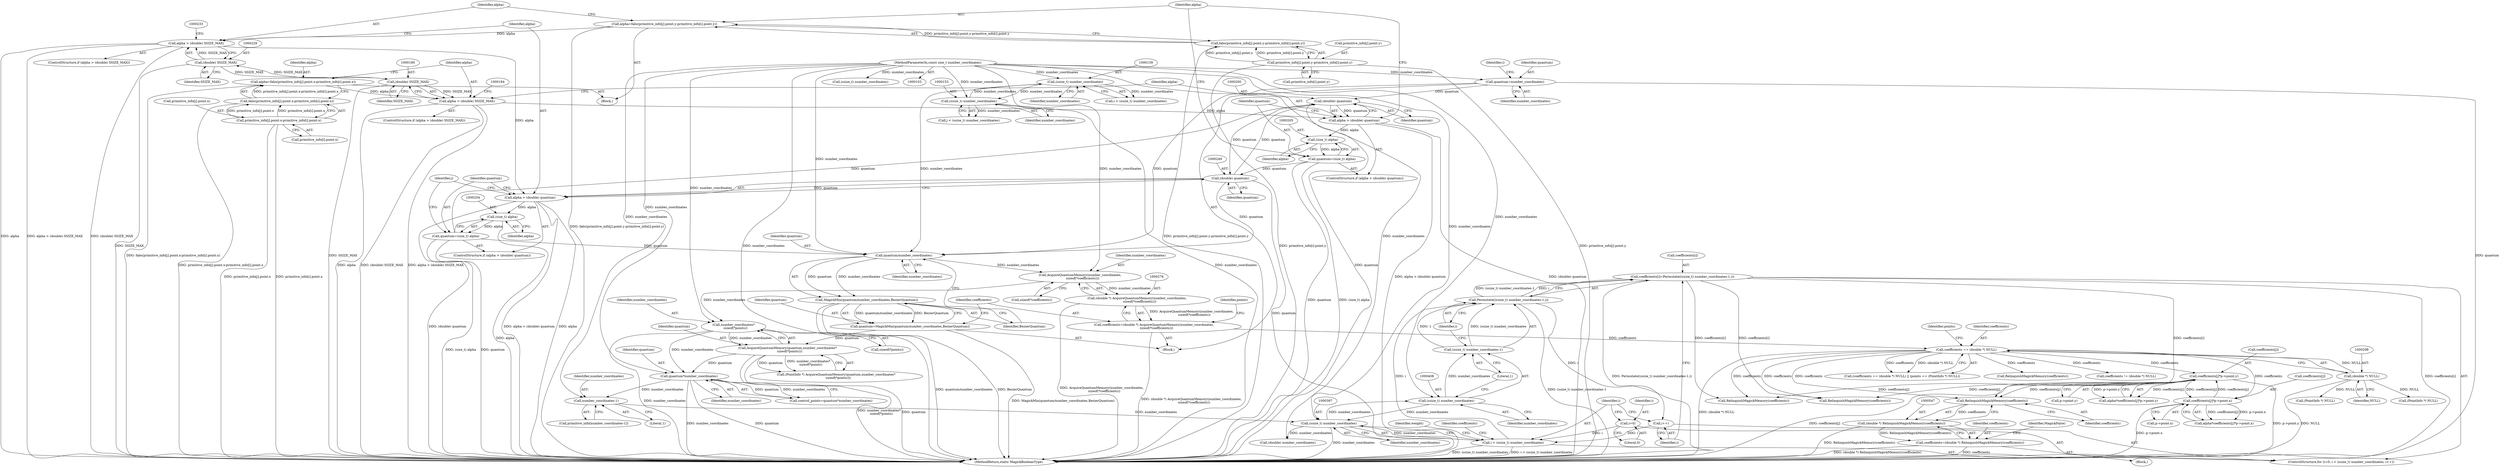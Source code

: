 digraph "0_ImageMagick_ecf7c6b288e11e7e7f75387c5e9e93e423b98397@pointer" {
"1000548" [label="(Call,RelinquishMagickMemory(coefficients))"];
"1000295" [label="(Call,coefficients == (double *) NULL)"];
"1000273" [label="(Call,coefficients=(double *) AcquireQuantumMemory(number_coordinates,\n     sizeof(*coefficients)))"];
"1000275" [label="(Call,(double *) AcquireQuantumMemory(number_coordinates,\n     sizeof(*coefficients)))"];
"1000277" [label="(Call,AcquireQuantumMemory(number_coordinates,\n     sizeof(*coefficients)))"];
"1000269" [label="(Call,quantum/number_coordinates)"];
"1000129" [label="(Call,quantum=number_coordinates)"];
"1000105" [label="(MethodParameterIn,const size_t number_coordinates)"];
"1000251" [label="(Call,quantum=(size_t) alpha)"];
"1000253" [label="(Call,(size_t) alpha)"];
"1000246" [label="(Call,alpha > (double) quantum)"];
"1000226" [label="(Call,alpha > (double) SSIZE_MAX)"];
"1000207" [label="(Call,alpha=fabs(primitive_info[j].point.y-primitive_info[i].point.y))"];
"1000209" [label="(Call,fabs(primitive_info[j].point.y-primitive_info[i].point.y))"];
"1000210" [label="(Call,primitive_info[j].point.y-primitive_info[i].point.y)"];
"1000228" [label="(Call,(double) SSIZE_MAX)"];
"1000179" [label="(Call,(double) SSIZE_MAX)"];
"1000248" [label="(Call,(double) quantum)"];
"1000199" [label="(Call,(double) quantum)"];
"1000202" [label="(Call,quantum=(size_t) alpha)"];
"1000204" [label="(Call,(size_t) alpha)"];
"1000197" [label="(Call,alpha > (double) quantum)"];
"1000177" [label="(Call,alpha > (double) SSIZE_MAX)"];
"1000158" [label="(Call,alpha=fabs(primitive_info[j].point.x-primitive_info[i].point.x))"];
"1000160" [label="(Call,fabs(primitive_info[j].point.x-primitive_info[i].point.x))"];
"1000161" [label="(Call,primitive_info[j].point.x-primitive_info[i].point.x)"];
"1000138" [label="(Call,(ssize_t) number_coordinates)"];
"1000152" [label="(Call,(ssize_t) number_coordinates)"];
"1000297" [label="(Call,(double *) NULL)"];
"1000401" [label="(Call,coefficients[i]=Permutate((ssize_t) number_coordinates-1,i))"];
"1000405" [label="(Call,Permutate((ssize_t) number_coordinates-1,i))"];
"1000406" [label="(Call,(ssize_t) number_coordinates-1)"];
"1000407" [label="(Call,(ssize_t) number_coordinates)"];
"1000396" [label="(Call,(ssize_t) number_coordinates)"];
"1000386" [label="(Call,number_coordinates-1)"];
"1000345" [label="(Call,quantum*number_coordinates)"];
"1000286" [label="(Call,AcquireQuantumMemory(quantum,number_coordinates*\n    sizeof(*points)))"];
"1000266" [label="(Call,quantum=MagickMin(quantum/number_coordinates,BezierQuantum))"];
"1000268" [label="(Call,MagickMin(quantum/number_coordinates,BezierQuantum))"];
"1000288" [label="(Call,number_coordinates*\n    sizeof(*points))"];
"1000394" [label="(Call,i < (ssize_t) number_coordinates)"];
"1000391" [label="(Call,i=0)"];
"1000399" [label="(Call,i++)"];
"1000486" [label="(Call,coefficients[j]*p->point.y)"];
"1000471" [label="(Call,coefficients[j]*p->point.x)"];
"1000546" [label="(Call,(double *) RelinquishMagickMemory(coefficients))"];
"1000544" [label="(Call,coefficients=(double *) RelinquishMagickMemory(coefficients))"];
"1000131" [label="(Identifier,number_coordinates)"];
"1000471" [label="(Call,coefficients[j]*p->point.x)"];
"1000343" [label="(Call,control_points=quantum*number_coordinates)"];
"1000347" [label="(Identifier,number_coordinates)"];
"1000390" [label="(ControlStructure,for (i=0; i < (ssize_t) number_coordinates; i++))"];
"1000413" [label="(Identifier,weight)"];
"1000290" [label="(Call,sizeof(*points))"];
"1000206" [label="(Identifier,alpha)"];
"1000410" [label="(Literal,1)"];
"1000198" [label="(Identifier,alpha)"];
"1000159" [label="(Identifier,alpha)"];
"1000248" [label="(Call,(double) quantum)"];
"1000295" [label="(Call,coefficients == (double *) NULL)"];
"1000388" [label="(Literal,1)"];
"1000247" [label="(Identifier,alpha)"];
"1000138" [label="(Call,(ssize_t) number_coordinates)"];
"1000634" [label="(MethodReturn,static MagickBooleanType)"];
"1000250" [label="(Identifier,quantum)"];
"1000271" [label="(Identifier,number_coordinates)"];
"1000208" [label="(Identifier,alpha)"];
"1000169" [label="(Call,primitive_info[i].point.x)"];
"1000253" [label="(Call,(size_t) alpha)"];
"1000309" [label="(Call,(PointInfo *) NULL)"];
"1000105" [label="(MethodParameterIn,const size_t number_coordinates)"];
"1000286" [label="(Call,AcquireQuantumMemory(quantum,number_coordinates*\n    sizeof(*points)))"];
"1000228" [label="(Call,(double) SSIZE_MAX)"];
"1000296" [label="(Identifier,coefficients)"];
"1000345" [label="(Call,quantum*number_coordinates)"];
"1000176" [label="(ControlStructure,if (alpha > (double) SSIZE_MAX))"];
"1000268" [label="(Call,MagickMin(quantum/number_coordinates,BezierQuantum))"];
"1000407" [label="(Call,(ssize_t) number_coordinates)"];
"1000400" [label="(Identifier,i)"];
"1000289" [label="(Identifier,number_coordinates)"];
"1000204" [label="(Call,(size_t) alpha)"];
"1000574" [label="(Call,RelinquishMagickMemory(coefficients))"];
"1000475" [label="(Call,p->point.x)"];
"1000393" [label="(Literal,0)"];
"1000546" [label="(Call,(double *) RelinquishMagickMemory(coefficients))"];
"1000548" [label="(Call,RelinquishMagickMemory(coefficients))"];
"1000211" [label="(Call,primitive_info[j].point.y)"];
"1000391" [label="(Call,i=0)"];
"1000299" [label="(Identifier,NULL)"];
"1000278" [label="(Identifier,number_coordinates)"];
"1000630" [label="(Call,RelinquishMagickMemory(coefficients))"];
"1000399" [label="(Call,i++)"];
"1000283" [label="(Identifier,points)"];
"1000251" [label="(Call,quantum=(size_t) alpha)"];
"1000178" [label="(Identifier,alpha)"];
"1000255" [label="(Identifier,alpha)"];
"1000230" [label="(Identifier,SSIZE_MAX)"];
"1000294" [label="(Call,(coefficients == (double *) NULL) || (points == (PointInfo *) NULL))"];
"1000409" [label="(Identifier,number_coordinates)"];
"1000158" [label="(Call,alpha=fabs(primitive_info[j].point.x-primitive_info[i].point.x))"];
"1000545" [label="(Identifier,coefficients)"];
"1000207" [label="(Call,alpha=fabs(primitive_info[j].point.y-primitive_info[i].point.y))"];
"1000490" [label="(Call,p->point.y)"];
"1000469" [label="(Call,alpha*coefficients[j]*p->point.x)"];
"1000301" [label="(Identifier,points)"];
"1000267" [label="(Identifier,quantum)"];
"1000252" [label="(Identifier,quantum)"];
"1000472" [label="(Call,coefficients[j])"];
"1000130" [label="(Identifier,quantum)"];
"1000367" [label="(Call,RelinquishMagickMemory(coefficients))"];
"1000398" [label="(Identifier,number_coordinates)"];
"1000270" [label="(Identifier,quantum)"];
"1000160" [label="(Call,fabs(primitive_info[j].point.x-primitive_info[i].point.x))"];
"1000134" [label="(Identifier,i)"];
"1000272" [label="(Identifier,BezierQuantum)"];
"1000209" [label="(Call,fabs(primitive_info[j].point.y-primitive_info[i].point.y))"];
"1000411" [label="(Identifier,i)"];
"1000394" [label="(Call,i < (ssize_t) number_coordinates)"];
"1000484" [label="(Call,alpha*coefficients[j]*p->point.y)"];
"1000549" [label="(Identifier,coefficients)"];
"1000401" [label="(Call,coefficients[i]=Permutate((ssize_t) number_coordinates-1,i))"];
"1000162" [label="(Call,primitive_info[j].point.x)"];
"1000387" [label="(Identifier,number_coordinates)"];
"1000392" [label="(Identifier,i)"];
"1000537" [label="(Block,)"];
"1000152" [label="(Call,(ssize_t) number_coordinates)"];
"1000201" [label="(Identifier,quantum)"];
"1000384" [label="(Call,primitive_info[number_coordinates-1])"];
"1000177" [label="(Call,alpha > (double) SSIZE_MAX)"];
"1000203" [label="(Identifier,quantum)"];
"1000279" [label="(Call,sizeof(*coefficients))"];
"1000218" [label="(Call,primitive_info[i].point.y)"];
"1000140" [label="(Identifier,number_coordinates)"];
"1000284" [label="(Call,(PointInfo *) AcquireQuantumMemory(quantum,number_coordinates*\n    sizeof(*points)))"];
"1000403" [label="(Identifier,coefficients)"];
"1000487" [label="(Call,coefficients[j])"];
"1000405" [label="(Call,Permutate((ssize_t) number_coordinates-1,i))"];
"1000287" [label="(Identifier,quantum)"];
"1000179" [label="(Call,(double) SSIZE_MAX)"];
"1000449" [label="(Call,(double) number_coordinates)"];
"1000269" [label="(Call,quantum/number_coordinates)"];
"1000245" [label="(ControlStructure,if (alpha > (double) quantum))"];
"1000386" [label="(Call,number_coordinates-1)"];
"1000197" [label="(Call,alpha > (double) quantum)"];
"1000302" [label="(Call,(PointInfo *) NULL)"];
"1000406" [label="(Call,(ssize_t) number_coordinates-1)"];
"1000459" [label="(Call,(ssize_t) number_coordinates)"];
"1000226" [label="(Call,alpha > (double) SSIZE_MAX)"];
"1000161" [label="(Call,primitive_info[j].point.x-primitive_info[i].point.x)"];
"1000396" [label="(Call,(ssize_t) number_coordinates)"];
"1000129" [label="(Call,quantum=number_coordinates)"];
"1000274" [label="(Identifier,coefficients)"];
"1000154" [label="(Identifier,number_coordinates)"];
"1000277" [label="(Call,AcquireQuantumMemory(number_coordinates,\n     sizeof(*coefficients)))"];
"1000210" [label="(Call,primitive_info[j].point.y-primitive_info[i].point.y)"];
"1000181" [label="(Identifier,SSIZE_MAX)"];
"1000273" [label="(Call,coefficients=(double *) AcquireQuantumMemory(number_coordinates,\n     sizeof(*coefficients)))"];
"1000402" [label="(Call,coefficients[i])"];
"1000202" [label="(Call,quantum=(size_t) alpha)"];
"1000106" [label="(Block,)"];
"1000266" [label="(Call,quantum=MagickMin(quantum/number_coordinates,BezierQuantum))"];
"1000297" [label="(Call,(double *) NULL)"];
"1000199" [label="(Call,(double) quantum)"];
"1000395" [label="(Identifier,i)"];
"1000551" [label="(Identifier,MagickFalse)"];
"1000486" [label="(Call,coefficients[j]*p->point.y)"];
"1000227" [label="(Identifier,alpha)"];
"1000319" [label="(Call,coefficients != (double *) NULL)"];
"1000346" [label="(Identifier,quantum)"];
"1000150" [label="(Call,j < (ssize_t) number_coordinates)"];
"1000275" [label="(Call,(double *) AcquireQuantumMemory(number_coordinates,\n     sizeof(*coefficients)))"];
"1000157" [label="(Block,)"];
"1000225" [label="(ControlStructure,if (alpha > (double) SSIZE_MAX))"];
"1000156" [label="(Identifier,j)"];
"1000246" [label="(Call,alpha > (double) quantum)"];
"1000544" [label="(Call,coefficients=(double *) RelinquishMagickMemory(coefficients))"];
"1000196" [label="(ControlStructure,if (alpha > (double) quantum))"];
"1000288" [label="(Call,number_coordinates*\n    sizeof(*points))"];
"1000136" [label="(Call,i < (ssize_t) number_coordinates)"];
"1000548" -> "1000546"  [label="AST: "];
"1000548" -> "1000549"  [label="CFG: "];
"1000549" -> "1000548"  [label="AST: "];
"1000546" -> "1000548"  [label="CFG: "];
"1000548" -> "1000546"  [label="DDG: coefficients"];
"1000295" -> "1000548"  [label="DDG: coefficients"];
"1000401" -> "1000548"  [label="DDG: coefficients[i]"];
"1000486" -> "1000548"  [label="DDG: coefficients[j]"];
"1000295" -> "1000294"  [label="AST: "];
"1000295" -> "1000297"  [label="CFG: "];
"1000296" -> "1000295"  [label="AST: "];
"1000297" -> "1000295"  [label="AST: "];
"1000301" -> "1000295"  [label="CFG: "];
"1000294" -> "1000295"  [label="CFG: "];
"1000295" -> "1000634"  [label="DDG: (double *) NULL"];
"1000295" -> "1000294"  [label="DDG: coefficients"];
"1000295" -> "1000294"  [label="DDG: (double *) NULL"];
"1000273" -> "1000295"  [label="DDG: coefficients"];
"1000297" -> "1000295"  [label="DDG: NULL"];
"1000295" -> "1000319"  [label="DDG: coefficients"];
"1000295" -> "1000367"  [label="DDG: coefficients"];
"1000295" -> "1000471"  [label="DDG: coefficients"];
"1000295" -> "1000486"  [label="DDG: coefficients"];
"1000295" -> "1000574"  [label="DDG: coefficients"];
"1000295" -> "1000630"  [label="DDG: coefficients"];
"1000273" -> "1000106"  [label="AST: "];
"1000273" -> "1000275"  [label="CFG: "];
"1000274" -> "1000273"  [label="AST: "];
"1000275" -> "1000273"  [label="AST: "];
"1000283" -> "1000273"  [label="CFG: "];
"1000273" -> "1000634"  [label="DDG: (double *) AcquireQuantumMemory(number_coordinates,\n     sizeof(*coefficients))"];
"1000275" -> "1000273"  [label="DDG: AcquireQuantumMemory(number_coordinates,\n     sizeof(*coefficients))"];
"1000275" -> "1000277"  [label="CFG: "];
"1000276" -> "1000275"  [label="AST: "];
"1000277" -> "1000275"  [label="AST: "];
"1000275" -> "1000634"  [label="DDG: AcquireQuantumMemory(number_coordinates,\n     sizeof(*coefficients))"];
"1000277" -> "1000275"  [label="DDG: number_coordinates"];
"1000277" -> "1000279"  [label="CFG: "];
"1000278" -> "1000277"  [label="AST: "];
"1000279" -> "1000277"  [label="AST: "];
"1000269" -> "1000277"  [label="DDG: number_coordinates"];
"1000105" -> "1000277"  [label="DDG: number_coordinates"];
"1000277" -> "1000288"  [label="DDG: number_coordinates"];
"1000269" -> "1000268"  [label="AST: "];
"1000269" -> "1000271"  [label="CFG: "];
"1000270" -> "1000269"  [label="AST: "];
"1000271" -> "1000269"  [label="AST: "];
"1000272" -> "1000269"  [label="CFG: "];
"1000269" -> "1000268"  [label="DDG: quantum"];
"1000269" -> "1000268"  [label="DDG: number_coordinates"];
"1000129" -> "1000269"  [label="DDG: quantum"];
"1000251" -> "1000269"  [label="DDG: quantum"];
"1000248" -> "1000269"  [label="DDG: quantum"];
"1000138" -> "1000269"  [label="DDG: number_coordinates"];
"1000105" -> "1000269"  [label="DDG: number_coordinates"];
"1000129" -> "1000106"  [label="AST: "];
"1000129" -> "1000131"  [label="CFG: "];
"1000130" -> "1000129"  [label="AST: "];
"1000131" -> "1000129"  [label="AST: "];
"1000134" -> "1000129"  [label="CFG: "];
"1000129" -> "1000634"  [label="DDG: quantum"];
"1000105" -> "1000129"  [label="DDG: number_coordinates"];
"1000129" -> "1000199"  [label="DDG: quantum"];
"1000105" -> "1000103"  [label="AST: "];
"1000105" -> "1000634"  [label="DDG: number_coordinates"];
"1000105" -> "1000138"  [label="DDG: number_coordinates"];
"1000105" -> "1000152"  [label="DDG: number_coordinates"];
"1000105" -> "1000288"  [label="DDG: number_coordinates"];
"1000105" -> "1000345"  [label="DDG: number_coordinates"];
"1000105" -> "1000386"  [label="DDG: number_coordinates"];
"1000105" -> "1000396"  [label="DDG: number_coordinates"];
"1000105" -> "1000407"  [label="DDG: number_coordinates"];
"1000105" -> "1000449"  [label="DDG: number_coordinates"];
"1000105" -> "1000459"  [label="DDG: number_coordinates"];
"1000251" -> "1000245"  [label="AST: "];
"1000251" -> "1000253"  [label="CFG: "];
"1000252" -> "1000251"  [label="AST: "];
"1000253" -> "1000251"  [label="AST: "];
"1000156" -> "1000251"  [label="CFG: "];
"1000251" -> "1000634"  [label="DDG: (size_t) alpha"];
"1000251" -> "1000634"  [label="DDG: quantum"];
"1000251" -> "1000199"  [label="DDG: quantum"];
"1000253" -> "1000251"  [label="DDG: alpha"];
"1000253" -> "1000255"  [label="CFG: "];
"1000254" -> "1000253"  [label="AST: "];
"1000255" -> "1000253"  [label="AST: "];
"1000253" -> "1000634"  [label="DDG: alpha"];
"1000246" -> "1000253"  [label="DDG: alpha"];
"1000246" -> "1000245"  [label="AST: "];
"1000246" -> "1000248"  [label="CFG: "];
"1000247" -> "1000246"  [label="AST: "];
"1000248" -> "1000246"  [label="AST: "];
"1000252" -> "1000246"  [label="CFG: "];
"1000156" -> "1000246"  [label="CFG: "];
"1000246" -> "1000634"  [label="DDG: (double) quantum"];
"1000246" -> "1000634"  [label="DDG: alpha > (double) quantum"];
"1000246" -> "1000634"  [label="DDG: alpha"];
"1000226" -> "1000246"  [label="DDG: alpha"];
"1000248" -> "1000246"  [label="DDG: quantum"];
"1000226" -> "1000225"  [label="AST: "];
"1000226" -> "1000228"  [label="CFG: "];
"1000227" -> "1000226"  [label="AST: "];
"1000228" -> "1000226"  [label="AST: "];
"1000233" -> "1000226"  [label="CFG: "];
"1000247" -> "1000226"  [label="CFG: "];
"1000226" -> "1000634"  [label="DDG: alpha"];
"1000226" -> "1000634"  [label="DDG: alpha > (double) SSIZE_MAX"];
"1000226" -> "1000634"  [label="DDG: (double) SSIZE_MAX"];
"1000207" -> "1000226"  [label="DDG: alpha"];
"1000228" -> "1000226"  [label="DDG: SSIZE_MAX"];
"1000207" -> "1000157"  [label="AST: "];
"1000207" -> "1000209"  [label="CFG: "];
"1000208" -> "1000207"  [label="AST: "];
"1000209" -> "1000207"  [label="AST: "];
"1000227" -> "1000207"  [label="CFG: "];
"1000207" -> "1000634"  [label="DDG: fabs(primitive_info[j].point.y-primitive_info[i].point.y)"];
"1000209" -> "1000207"  [label="DDG: primitive_info[j].point.y-primitive_info[i].point.y"];
"1000209" -> "1000210"  [label="CFG: "];
"1000210" -> "1000209"  [label="AST: "];
"1000209" -> "1000634"  [label="DDG: primitive_info[j].point.y-primitive_info[i].point.y"];
"1000210" -> "1000209"  [label="DDG: primitive_info[j].point.y"];
"1000210" -> "1000209"  [label="DDG: primitive_info[i].point.y"];
"1000210" -> "1000218"  [label="CFG: "];
"1000211" -> "1000210"  [label="AST: "];
"1000218" -> "1000210"  [label="AST: "];
"1000210" -> "1000634"  [label="DDG: primitive_info[i].point.y"];
"1000210" -> "1000634"  [label="DDG: primitive_info[j].point.y"];
"1000228" -> "1000230"  [label="CFG: "];
"1000229" -> "1000228"  [label="AST: "];
"1000230" -> "1000228"  [label="AST: "];
"1000228" -> "1000634"  [label="DDG: SSIZE_MAX"];
"1000228" -> "1000179"  [label="DDG: SSIZE_MAX"];
"1000179" -> "1000228"  [label="DDG: SSIZE_MAX"];
"1000179" -> "1000177"  [label="AST: "];
"1000179" -> "1000181"  [label="CFG: "];
"1000180" -> "1000179"  [label="AST: "];
"1000181" -> "1000179"  [label="AST: "];
"1000177" -> "1000179"  [label="CFG: "];
"1000179" -> "1000634"  [label="DDG: SSIZE_MAX"];
"1000179" -> "1000177"  [label="DDG: SSIZE_MAX"];
"1000248" -> "1000250"  [label="CFG: "];
"1000249" -> "1000248"  [label="AST: "];
"1000250" -> "1000248"  [label="AST: "];
"1000248" -> "1000634"  [label="DDG: quantum"];
"1000248" -> "1000199"  [label="DDG: quantum"];
"1000199" -> "1000248"  [label="DDG: quantum"];
"1000202" -> "1000248"  [label="DDG: quantum"];
"1000199" -> "1000197"  [label="AST: "];
"1000199" -> "1000201"  [label="CFG: "];
"1000200" -> "1000199"  [label="AST: "];
"1000201" -> "1000199"  [label="AST: "];
"1000197" -> "1000199"  [label="CFG: "];
"1000199" -> "1000634"  [label="DDG: quantum"];
"1000199" -> "1000197"  [label="DDG: quantum"];
"1000202" -> "1000196"  [label="AST: "];
"1000202" -> "1000204"  [label="CFG: "];
"1000203" -> "1000202"  [label="AST: "];
"1000204" -> "1000202"  [label="AST: "];
"1000208" -> "1000202"  [label="CFG: "];
"1000202" -> "1000634"  [label="DDG: quantum"];
"1000202" -> "1000634"  [label="DDG: (size_t) alpha"];
"1000204" -> "1000202"  [label="DDG: alpha"];
"1000204" -> "1000206"  [label="CFG: "];
"1000205" -> "1000204"  [label="AST: "];
"1000206" -> "1000204"  [label="AST: "];
"1000197" -> "1000204"  [label="DDG: alpha"];
"1000197" -> "1000196"  [label="AST: "];
"1000198" -> "1000197"  [label="AST: "];
"1000203" -> "1000197"  [label="CFG: "];
"1000208" -> "1000197"  [label="CFG: "];
"1000197" -> "1000634"  [label="DDG: alpha > (double) quantum"];
"1000197" -> "1000634"  [label="DDG: (double) quantum"];
"1000177" -> "1000197"  [label="DDG: alpha"];
"1000177" -> "1000176"  [label="AST: "];
"1000178" -> "1000177"  [label="AST: "];
"1000184" -> "1000177"  [label="CFG: "];
"1000198" -> "1000177"  [label="CFG: "];
"1000177" -> "1000634"  [label="DDG: alpha"];
"1000177" -> "1000634"  [label="DDG: (double) SSIZE_MAX"];
"1000177" -> "1000634"  [label="DDG: alpha > (double) SSIZE_MAX"];
"1000158" -> "1000177"  [label="DDG: alpha"];
"1000158" -> "1000157"  [label="AST: "];
"1000158" -> "1000160"  [label="CFG: "];
"1000159" -> "1000158"  [label="AST: "];
"1000160" -> "1000158"  [label="AST: "];
"1000178" -> "1000158"  [label="CFG: "];
"1000158" -> "1000634"  [label="DDG: fabs(primitive_info[j].point.x-primitive_info[i].point.x)"];
"1000160" -> "1000158"  [label="DDG: primitive_info[j].point.x-primitive_info[i].point.x"];
"1000160" -> "1000161"  [label="CFG: "];
"1000161" -> "1000160"  [label="AST: "];
"1000160" -> "1000634"  [label="DDG: primitive_info[j].point.x-primitive_info[i].point.x"];
"1000161" -> "1000160"  [label="DDG: primitive_info[j].point.x"];
"1000161" -> "1000160"  [label="DDG: primitive_info[i].point.x"];
"1000161" -> "1000169"  [label="CFG: "];
"1000162" -> "1000161"  [label="AST: "];
"1000169" -> "1000161"  [label="AST: "];
"1000161" -> "1000634"  [label="DDG: primitive_info[i].point.x"];
"1000161" -> "1000634"  [label="DDG: primitive_info[j].point.x"];
"1000138" -> "1000136"  [label="AST: "];
"1000138" -> "1000140"  [label="CFG: "];
"1000139" -> "1000138"  [label="AST: "];
"1000140" -> "1000138"  [label="AST: "];
"1000136" -> "1000138"  [label="CFG: "];
"1000138" -> "1000136"  [label="DDG: number_coordinates"];
"1000152" -> "1000138"  [label="DDG: number_coordinates"];
"1000138" -> "1000152"  [label="DDG: number_coordinates"];
"1000152" -> "1000150"  [label="AST: "];
"1000152" -> "1000154"  [label="CFG: "];
"1000153" -> "1000152"  [label="AST: "];
"1000154" -> "1000152"  [label="AST: "];
"1000150" -> "1000152"  [label="CFG: "];
"1000152" -> "1000634"  [label="DDG: number_coordinates"];
"1000152" -> "1000150"  [label="DDG: number_coordinates"];
"1000297" -> "1000299"  [label="CFG: "];
"1000298" -> "1000297"  [label="AST: "];
"1000299" -> "1000297"  [label="AST: "];
"1000297" -> "1000634"  [label="DDG: NULL"];
"1000297" -> "1000302"  [label="DDG: NULL"];
"1000297" -> "1000309"  [label="DDG: NULL"];
"1000401" -> "1000390"  [label="AST: "];
"1000401" -> "1000405"  [label="CFG: "];
"1000402" -> "1000401"  [label="AST: "];
"1000405" -> "1000401"  [label="AST: "];
"1000400" -> "1000401"  [label="CFG: "];
"1000401" -> "1000634"  [label="DDG: Permutate((ssize_t) number_coordinates-1,i)"];
"1000401" -> "1000634"  [label="DDG: coefficients[i]"];
"1000405" -> "1000401"  [label="DDG: (ssize_t) number_coordinates-1"];
"1000405" -> "1000401"  [label="DDG: i"];
"1000401" -> "1000574"  [label="DDG: coefficients[i]"];
"1000401" -> "1000630"  [label="DDG: coefficients[i]"];
"1000405" -> "1000411"  [label="CFG: "];
"1000406" -> "1000405"  [label="AST: "];
"1000411" -> "1000405"  [label="AST: "];
"1000405" -> "1000634"  [label="DDG: (ssize_t) number_coordinates-1"];
"1000405" -> "1000399"  [label="DDG: i"];
"1000406" -> "1000405"  [label="DDG: (ssize_t) number_coordinates"];
"1000406" -> "1000405"  [label="DDG: 1"];
"1000394" -> "1000405"  [label="DDG: i"];
"1000406" -> "1000410"  [label="CFG: "];
"1000407" -> "1000406"  [label="AST: "];
"1000410" -> "1000406"  [label="AST: "];
"1000411" -> "1000406"  [label="CFG: "];
"1000407" -> "1000406"  [label="DDG: number_coordinates"];
"1000407" -> "1000409"  [label="CFG: "];
"1000408" -> "1000407"  [label="AST: "];
"1000409" -> "1000407"  [label="AST: "];
"1000410" -> "1000407"  [label="CFG: "];
"1000407" -> "1000396"  [label="DDG: number_coordinates"];
"1000396" -> "1000407"  [label="DDG: number_coordinates"];
"1000396" -> "1000394"  [label="AST: "];
"1000396" -> "1000398"  [label="CFG: "];
"1000397" -> "1000396"  [label="AST: "];
"1000398" -> "1000396"  [label="AST: "];
"1000394" -> "1000396"  [label="CFG: "];
"1000396" -> "1000634"  [label="DDG: number_coordinates"];
"1000396" -> "1000394"  [label="DDG: number_coordinates"];
"1000386" -> "1000396"  [label="DDG: number_coordinates"];
"1000396" -> "1000449"  [label="DDG: number_coordinates"];
"1000386" -> "1000384"  [label="AST: "];
"1000386" -> "1000388"  [label="CFG: "];
"1000387" -> "1000386"  [label="AST: "];
"1000388" -> "1000386"  [label="AST: "];
"1000384" -> "1000386"  [label="CFG: "];
"1000345" -> "1000386"  [label="DDG: number_coordinates"];
"1000345" -> "1000343"  [label="AST: "];
"1000345" -> "1000347"  [label="CFG: "];
"1000346" -> "1000345"  [label="AST: "];
"1000347" -> "1000345"  [label="AST: "];
"1000343" -> "1000345"  [label="CFG: "];
"1000345" -> "1000634"  [label="DDG: number_coordinates"];
"1000345" -> "1000634"  [label="DDG: quantum"];
"1000345" -> "1000343"  [label="DDG: quantum"];
"1000345" -> "1000343"  [label="DDG: number_coordinates"];
"1000286" -> "1000345"  [label="DDG: quantum"];
"1000288" -> "1000345"  [label="DDG: number_coordinates"];
"1000286" -> "1000284"  [label="AST: "];
"1000286" -> "1000288"  [label="CFG: "];
"1000287" -> "1000286"  [label="AST: "];
"1000288" -> "1000286"  [label="AST: "];
"1000284" -> "1000286"  [label="CFG: "];
"1000286" -> "1000634"  [label="DDG: quantum"];
"1000286" -> "1000634"  [label="DDG: number_coordinates*\n    sizeof(*points)"];
"1000286" -> "1000284"  [label="DDG: quantum"];
"1000286" -> "1000284"  [label="DDG: number_coordinates*\n    sizeof(*points)"];
"1000266" -> "1000286"  [label="DDG: quantum"];
"1000288" -> "1000286"  [label="DDG: number_coordinates"];
"1000266" -> "1000106"  [label="AST: "];
"1000266" -> "1000268"  [label="CFG: "];
"1000267" -> "1000266"  [label="AST: "];
"1000268" -> "1000266"  [label="AST: "];
"1000274" -> "1000266"  [label="CFG: "];
"1000266" -> "1000634"  [label="DDG: MagickMin(quantum/number_coordinates,BezierQuantum)"];
"1000268" -> "1000266"  [label="DDG: quantum/number_coordinates"];
"1000268" -> "1000266"  [label="DDG: BezierQuantum"];
"1000268" -> "1000272"  [label="CFG: "];
"1000272" -> "1000268"  [label="AST: "];
"1000268" -> "1000634"  [label="DDG: quantum/number_coordinates"];
"1000268" -> "1000634"  [label="DDG: BezierQuantum"];
"1000288" -> "1000290"  [label="CFG: "];
"1000289" -> "1000288"  [label="AST: "];
"1000290" -> "1000288"  [label="AST: "];
"1000288" -> "1000634"  [label="DDG: number_coordinates"];
"1000394" -> "1000390"  [label="AST: "];
"1000395" -> "1000394"  [label="AST: "];
"1000403" -> "1000394"  [label="CFG: "];
"1000413" -> "1000394"  [label="CFG: "];
"1000394" -> "1000634"  [label="DDG: (ssize_t) number_coordinates"];
"1000394" -> "1000634"  [label="DDG: i < (ssize_t) number_coordinates"];
"1000391" -> "1000394"  [label="DDG: i"];
"1000399" -> "1000394"  [label="DDG: i"];
"1000391" -> "1000390"  [label="AST: "];
"1000391" -> "1000393"  [label="CFG: "];
"1000392" -> "1000391"  [label="AST: "];
"1000393" -> "1000391"  [label="AST: "];
"1000395" -> "1000391"  [label="CFG: "];
"1000399" -> "1000390"  [label="AST: "];
"1000399" -> "1000400"  [label="CFG: "];
"1000400" -> "1000399"  [label="AST: "];
"1000395" -> "1000399"  [label="CFG: "];
"1000486" -> "1000484"  [label="AST: "];
"1000486" -> "1000490"  [label="CFG: "];
"1000487" -> "1000486"  [label="AST: "];
"1000490" -> "1000486"  [label="AST: "];
"1000484" -> "1000486"  [label="CFG: "];
"1000486" -> "1000634"  [label="DDG: p->point.y"];
"1000486" -> "1000634"  [label="DDG: coefficients[j]"];
"1000486" -> "1000471"  [label="DDG: coefficients[j]"];
"1000486" -> "1000484"  [label="DDG: coefficients[j]"];
"1000486" -> "1000484"  [label="DDG: p->point.y"];
"1000471" -> "1000486"  [label="DDG: coefficients[j]"];
"1000486" -> "1000574"  [label="DDG: coefficients[j]"];
"1000486" -> "1000630"  [label="DDG: coefficients[j]"];
"1000471" -> "1000469"  [label="AST: "];
"1000471" -> "1000475"  [label="CFG: "];
"1000472" -> "1000471"  [label="AST: "];
"1000475" -> "1000471"  [label="AST: "];
"1000469" -> "1000471"  [label="CFG: "];
"1000471" -> "1000634"  [label="DDG: p->point.x"];
"1000471" -> "1000469"  [label="DDG: coefficients[j]"];
"1000471" -> "1000469"  [label="DDG: p->point.x"];
"1000546" -> "1000544"  [label="AST: "];
"1000547" -> "1000546"  [label="AST: "];
"1000544" -> "1000546"  [label="CFG: "];
"1000546" -> "1000634"  [label="DDG: RelinquishMagickMemory(coefficients)"];
"1000546" -> "1000544"  [label="DDG: RelinquishMagickMemory(coefficients)"];
"1000544" -> "1000537"  [label="AST: "];
"1000545" -> "1000544"  [label="AST: "];
"1000551" -> "1000544"  [label="CFG: "];
"1000544" -> "1000634"  [label="DDG: (double *) RelinquishMagickMemory(coefficients)"];
"1000544" -> "1000634"  [label="DDG: coefficients"];
}
